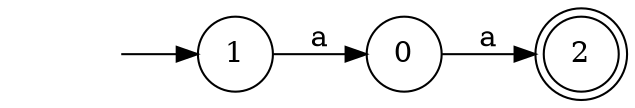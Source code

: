 digraph Automaton {
  rankdir = LR;
node [shape=circle];
  0 -> 2 [label="a"];
node [shape=circle];
  initial [shape=plaintext,label=""];
  initial -> 1
  1 -> 0 [label="a"];
2 [shape=doublecircle]; 
}


